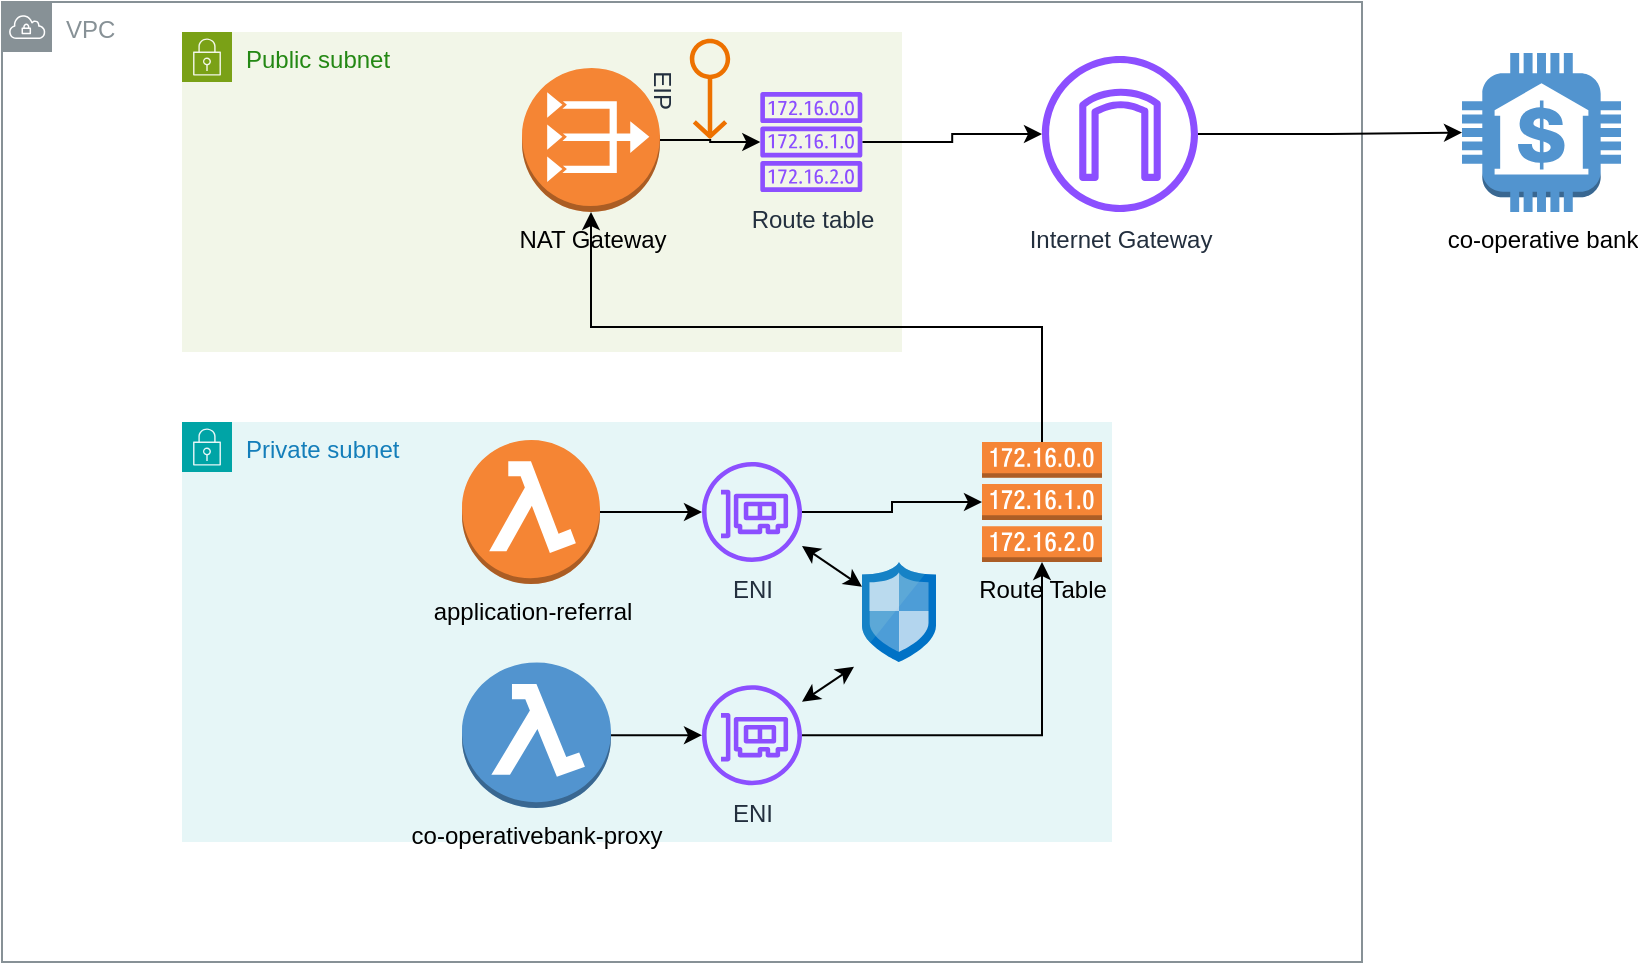 <mxfile version="26.2.14">
  <diagram name="Page-1" id="rmxNBz-3H48KLPkofMN0">
    <mxGraphModel dx="1426" dy="766" grid="1" gridSize="10" guides="1" tooltips="1" connect="1" arrows="1" fold="1" page="1" pageScale="1" pageWidth="827" pageHeight="1169" math="0" shadow="0">
      <root>
        <mxCell id="0" />
        <mxCell id="1" parent="0" />
        <mxCell id="jYs0n431p8MNBjK6Ho2J-2" value="Public subnet" style="points=[[0,0],[0.25,0],[0.5,0],[0.75,0],[1,0],[1,0.25],[1,0.5],[1,0.75],[1,1],[0.75,1],[0.5,1],[0.25,1],[0,1],[0,0.75],[0,0.5],[0,0.25]];outlineConnect=0;gradientColor=none;html=1;whiteSpace=wrap;fontSize=12;fontStyle=0;container=1;pointerEvents=0;collapsible=0;recursiveResize=0;shape=mxgraph.aws4.group;grIcon=mxgraph.aws4.group_security_group;grStroke=0;strokeColor=#7AA116;fillColor=#F2F6E8;verticalAlign=top;align=left;spacingLeft=30;fontColor=#248814;dashed=0;" parent="1" vertex="1">
          <mxGeometry x="290" y="505" width="360" height="160" as="geometry" />
        </mxCell>
        <mxCell id="jYs0n431p8MNBjK6Ho2J-1" value="VPC" style="sketch=0;outlineConnect=0;gradientColor=none;html=1;whiteSpace=wrap;fontSize=12;fontStyle=0;shape=mxgraph.aws4.group;grIcon=mxgraph.aws4.group_vpc;strokeColor=#879196;fillColor=none;verticalAlign=top;align=left;spacingLeft=30;fontColor=#879196;dashed=0;" parent="1" vertex="1">
          <mxGeometry x="200" y="490" width="680" height="480" as="geometry" />
        </mxCell>
        <mxCell id="jYs0n431p8MNBjK6Ho2J-5" value="Private subnet" style="points=[[0,0],[0.25,0],[0.5,0],[0.75,0],[1,0],[1,0.25],[1,0.5],[1,0.75],[1,1],[0.75,1],[0.5,1],[0.25,1],[0,1],[0,0.75],[0,0.5],[0,0.25]];outlineConnect=0;gradientColor=none;html=1;whiteSpace=wrap;fontSize=12;fontStyle=0;container=1;pointerEvents=0;collapsible=0;recursiveResize=0;shape=mxgraph.aws4.group;grIcon=mxgraph.aws4.group_security_group;grStroke=0;strokeColor=#00A4A6;fillColor=#E6F6F7;verticalAlign=top;align=left;spacingLeft=30;fontColor=#147EBA;dashed=0;" parent="1" vertex="1">
          <mxGeometry x="290" y="700" width="465" height="210" as="geometry" />
        </mxCell>
        <mxCell id="jYs0n431p8MNBjK6Ho2J-25" style="edgeStyle=orthogonalEdgeStyle;rounded=0;orthogonalLoop=1;jettySize=auto;html=1;exitX=1;exitY=0.5;exitDx=0;exitDy=0;exitPerimeter=0;" parent="jYs0n431p8MNBjK6Ho2J-5" source="jYs0n431p8MNBjK6Ho2J-17" target="jYs0n431p8MNBjK6Ho2J-22" edge="1">
          <mxGeometry relative="1" as="geometry" />
        </mxCell>
        <mxCell id="jYs0n431p8MNBjK6Ho2J-17" value="application-referral" style="outlineConnect=0;dashed=0;verticalLabelPosition=bottom;verticalAlign=top;align=center;html=1;shape=mxgraph.aws3.lambda_function;fillColor=#F58534;gradientColor=none;" parent="jYs0n431p8MNBjK6Ho2J-5" vertex="1">
          <mxGeometry x="140" y="9" width="69" height="72" as="geometry" />
        </mxCell>
        <mxCell id="jYs0n431p8MNBjK6Ho2J-26" style="edgeStyle=orthogonalEdgeStyle;rounded=0;orthogonalLoop=1;jettySize=auto;html=1;exitX=1;exitY=0.5;exitDx=0;exitDy=0;exitPerimeter=0;" parent="jYs0n431p8MNBjK6Ho2J-5" source="jYs0n431p8MNBjK6Ho2J-20" target="jYs0n431p8MNBjK6Ho2J-23" edge="1">
          <mxGeometry relative="1" as="geometry" />
        </mxCell>
        <mxCell id="jYs0n431p8MNBjK6Ho2J-20" value="co-operativebank-proxy" style="outlineConnect=0;dashed=0;verticalLabelPosition=bottom;verticalAlign=top;align=center;html=1;shape=mxgraph.aws3.lambda_function;fillColor=#5294CF;gradientColor=none;" parent="jYs0n431p8MNBjK6Ho2J-5" vertex="1">
          <mxGeometry x="140" y="120.23" width="74.5" height="72.77" as="geometry" />
        </mxCell>
        <mxCell id="jYs0n431p8MNBjK6Ho2J-22" value="ENI" style="sketch=0;outlineConnect=0;fontColor=#232F3E;gradientColor=none;fillColor=#8C4FFF;strokeColor=none;dashed=0;verticalLabelPosition=bottom;verticalAlign=top;align=center;html=1;fontSize=12;fontStyle=0;aspect=fixed;pointerEvents=1;shape=mxgraph.aws4.elastic_network_interface;" parent="jYs0n431p8MNBjK6Ho2J-5" vertex="1">
          <mxGeometry x="260" y="20" width="50" height="50" as="geometry" />
        </mxCell>
        <mxCell id="jYs0n431p8MNBjK6Ho2J-24" value="" style="image;sketch=0;aspect=fixed;html=1;points=[];align=center;fontSize=12;image=img/lib/mscae/Network_Security_Groups_Classic.svg;" parent="jYs0n431p8MNBjK6Ho2J-5" vertex="1">
          <mxGeometry x="340" y="70" width="37" height="50" as="geometry" />
        </mxCell>
        <mxCell id="jYs0n431p8MNBjK6Ho2J-23" value="ENI" style="sketch=0;outlineConnect=0;fontColor=#232F3E;gradientColor=none;fillColor=#8C4FFF;strokeColor=none;dashed=0;verticalLabelPosition=bottom;verticalAlign=top;align=center;html=1;fontSize=12;fontStyle=0;aspect=fixed;pointerEvents=1;shape=mxgraph.aws4.elastic_network_interface;" parent="jYs0n431p8MNBjK6Ho2J-5" vertex="1">
          <mxGeometry x="260" y="131.62" width="50" height="50" as="geometry" />
        </mxCell>
        <mxCell id="jYs0n431p8MNBjK6Ho2J-31" value="" style="endArrow=classic;startArrow=classic;html=1;rounded=0;" parent="jYs0n431p8MNBjK6Ho2J-5" source="jYs0n431p8MNBjK6Ho2J-24" target="jYs0n431p8MNBjK6Ho2J-22" edge="1">
          <mxGeometry width="50" height="50" relative="1" as="geometry">
            <mxPoint x="100" y="110" as="sourcePoint" />
            <mxPoint x="150" y="60" as="targetPoint" />
          </mxGeometry>
        </mxCell>
        <mxCell id="jYs0n431p8MNBjK6Ho2J-32" value="" style="endArrow=classic;startArrow=classic;html=1;rounded=0;entryX=-0.108;entryY=1.048;entryDx=0;entryDy=0;entryPerimeter=0;" parent="jYs0n431p8MNBjK6Ho2J-5" source="jYs0n431p8MNBjK6Ho2J-23" target="jYs0n431p8MNBjK6Ho2J-24" edge="1">
          <mxGeometry width="50" height="50" relative="1" as="geometry">
            <mxPoint x="100" y="110" as="sourcePoint" />
            <mxPoint x="150" y="60" as="targetPoint" />
          </mxGeometry>
        </mxCell>
        <mxCell id="jYs0n431p8MNBjK6Ho2J-9" style="edgeStyle=orthogonalEdgeStyle;rounded=0;orthogonalLoop=1;jettySize=auto;html=1;exitX=1;exitY=0.5;exitDx=0;exitDy=0;exitPerimeter=0;" parent="1" source="jYs0n431p8MNBjK6Ho2J-44" target="jYs0n431p8MNBjK6Ho2J-39" edge="1">
          <mxGeometry relative="1" as="geometry" />
        </mxCell>
        <mxCell id="jYs0n431p8MNBjK6Ho2J-6" value="NAT Gateway" style="outlineConnect=0;dashed=0;verticalLabelPosition=bottom;verticalAlign=top;align=center;html=1;shape=mxgraph.aws3.vpc_nat_gateway;fillColor=#F58534;gradientColor=none;" parent="1" vertex="1">
          <mxGeometry x="460" y="523" width="69" height="72" as="geometry" />
        </mxCell>
        <mxCell id="jYs0n431p8MNBjK6Ho2J-8" value="EIP" style="sketch=0;outlineConnect=0;fontColor=#232F3E;gradientColor=none;fillColor=#ED7100;strokeColor=none;dashed=0;verticalLabelPosition=bottom;verticalAlign=top;align=center;html=1;fontSize=12;fontStyle=0;aspect=fixed;pointerEvents=1;shape=mxgraph.aws4.elastic_ip_address;rotation=90;" parent="1" vertex="1">
          <mxGeometry x="529" y="523" width="50" height="20.83" as="geometry" />
        </mxCell>
        <mxCell id="jYs0n431p8MNBjK6Ho2J-16" style="edgeStyle=orthogonalEdgeStyle;rounded=0;orthogonalLoop=1;jettySize=auto;html=1;exitX=0.5;exitY=0;exitDx=0;exitDy=0;exitPerimeter=0;" parent="1" source="jYs0n431p8MNBjK6Ho2J-10" target="jYs0n431p8MNBjK6Ho2J-6" edge="1">
          <mxGeometry relative="1" as="geometry" />
        </mxCell>
        <mxCell id="jYs0n431p8MNBjK6Ho2J-10" value="Route Table" style="outlineConnect=0;dashed=0;verticalLabelPosition=bottom;verticalAlign=top;align=center;html=1;shape=mxgraph.aws3.route_table;fillColor=#F58536;gradientColor=none;" parent="1" vertex="1">
          <mxGeometry x="690" y="710" width="60" height="60" as="geometry" />
        </mxCell>
        <mxCell id="jYs0n431p8MNBjK6Ho2J-28" value="" style="edgeStyle=orthogonalEdgeStyle;rounded=0;orthogonalLoop=1;jettySize=auto;html=1;" parent="1" source="jYs0n431p8MNBjK6Ho2J-23" target="jYs0n431p8MNBjK6Ho2J-10" edge="1">
          <mxGeometry relative="1" as="geometry">
            <mxPoint x="675" y="856.62" as="targetPoint" />
          </mxGeometry>
        </mxCell>
        <mxCell id="jYs0n431p8MNBjK6Ho2J-29" value="" style="edgeStyle=orthogonalEdgeStyle;rounded=0;orthogonalLoop=1;jettySize=auto;html=1;" parent="1" source="jYs0n431p8MNBjK6Ho2J-22" target="jYs0n431p8MNBjK6Ho2J-10" edge="1">
          <mxGeometry relative="1" as="geometry" />
        </mxCell>
        <mxCell id="jYs0n431p8MNBjK6Ho2J-38" value="co-operative bank" style="outlineConnect=0;dashed=0;verticalLabelPosition=bottom;verticalAlign=top;align=center;html=1;shape=mxgraph.aws3.bank;fillColor=#5294CF;gradientColor=none;" parent="1" vertex="1">
          <mxGeometry x="930" y="515.5" width="79.5" height="79.5" as="geometry" />
        </mxCell>
        <mxCell id="jYs0n431p8MNBjK6Ho2J-43" value="" style="edgeStyle=orthogonalEdgeStyle;rounded=0;orthogonalLoop=1;jettySize=auto;html=1;entryX=0;entryY=0.5;entryDx=0;entryDy=0;entryPerimeter=0;" parent="1" source="jYs0n431p8MNBjK6Ho2J-39" target="jYs0n431p8MNBjK6Ho2J-38" edge="1">
          <mxGeometry relative="1" as="geometry">
            <mxPoint x="940" y="490" as="targetPoint" />
          </mxGeometry>
        </mxCell>
        <mxCell id="jYs0n431p8MNBjK6Ho2J-39" value="Internet Gateway" style="sketch=0;outlineConnect=0;fontColor=#232F3E;gradientColor=none;fillColor=#8C4FFF;strokeColor=none;dashed=0;verticalLabelPosition=bottom;verticalAlign=top;align=center;html=1;fontSize=12;fontStyle=0;aspect=fixed;pointerEvents=1;shape=mxgraph.aws4.internet_gateway;" parent="1" vertex="1">
          <mxGeometry x="720" y="517" width="78" height="78" as="geometry" />
        </mxCell>
        <mxCell id="jYs0n431p8MNBjK6Ho2J-45" value="" style="edgeStyle=orthogonalEdgeStyle;rounded=0;orthogonalLoop=1;jettySize=auto;html=1;exitX=1;exitY=0.5;exitDx=0;exitDy=0;exitPerimeter=0;" parent="1" source="jYs0n431p8MNBjK6Ho2J-6" target="jYs0n431p8MNBjK6Ho2J-44" edge="1">
          <mxGeometry relative="1" as="geometry">
            <mxPoint x="529" y="559" as="sourcePoint" />
            <mxPoint x="720" y="556" as="targetPoint" />
          </mxGeometry>
        </mxCell>
        <mxCell id="jYs0n431p8MNBjK6Ho2J-44" value="Route table" style="sketch=0;outlineConnect=0;fontColor=#232F3E;gradientColor=none;fillColor=#8C4FFF;strokeColor=none;dashed=0;verticalLabelPosition=bottom;verticalAlign=top;align=center;html=1;fontSize=12;fontStyle=0;aspect=fixed;pointerEvents=1;shape=mxgraph.aws4.route_table;" parent="1" vertex="1">
          <mxGeometry x="579" y="535" width="51.32" height="50" as="geometry" />
        </mxCell>
      </root>
    </mxGraphModel>
  </diagram>
</mxfile>
